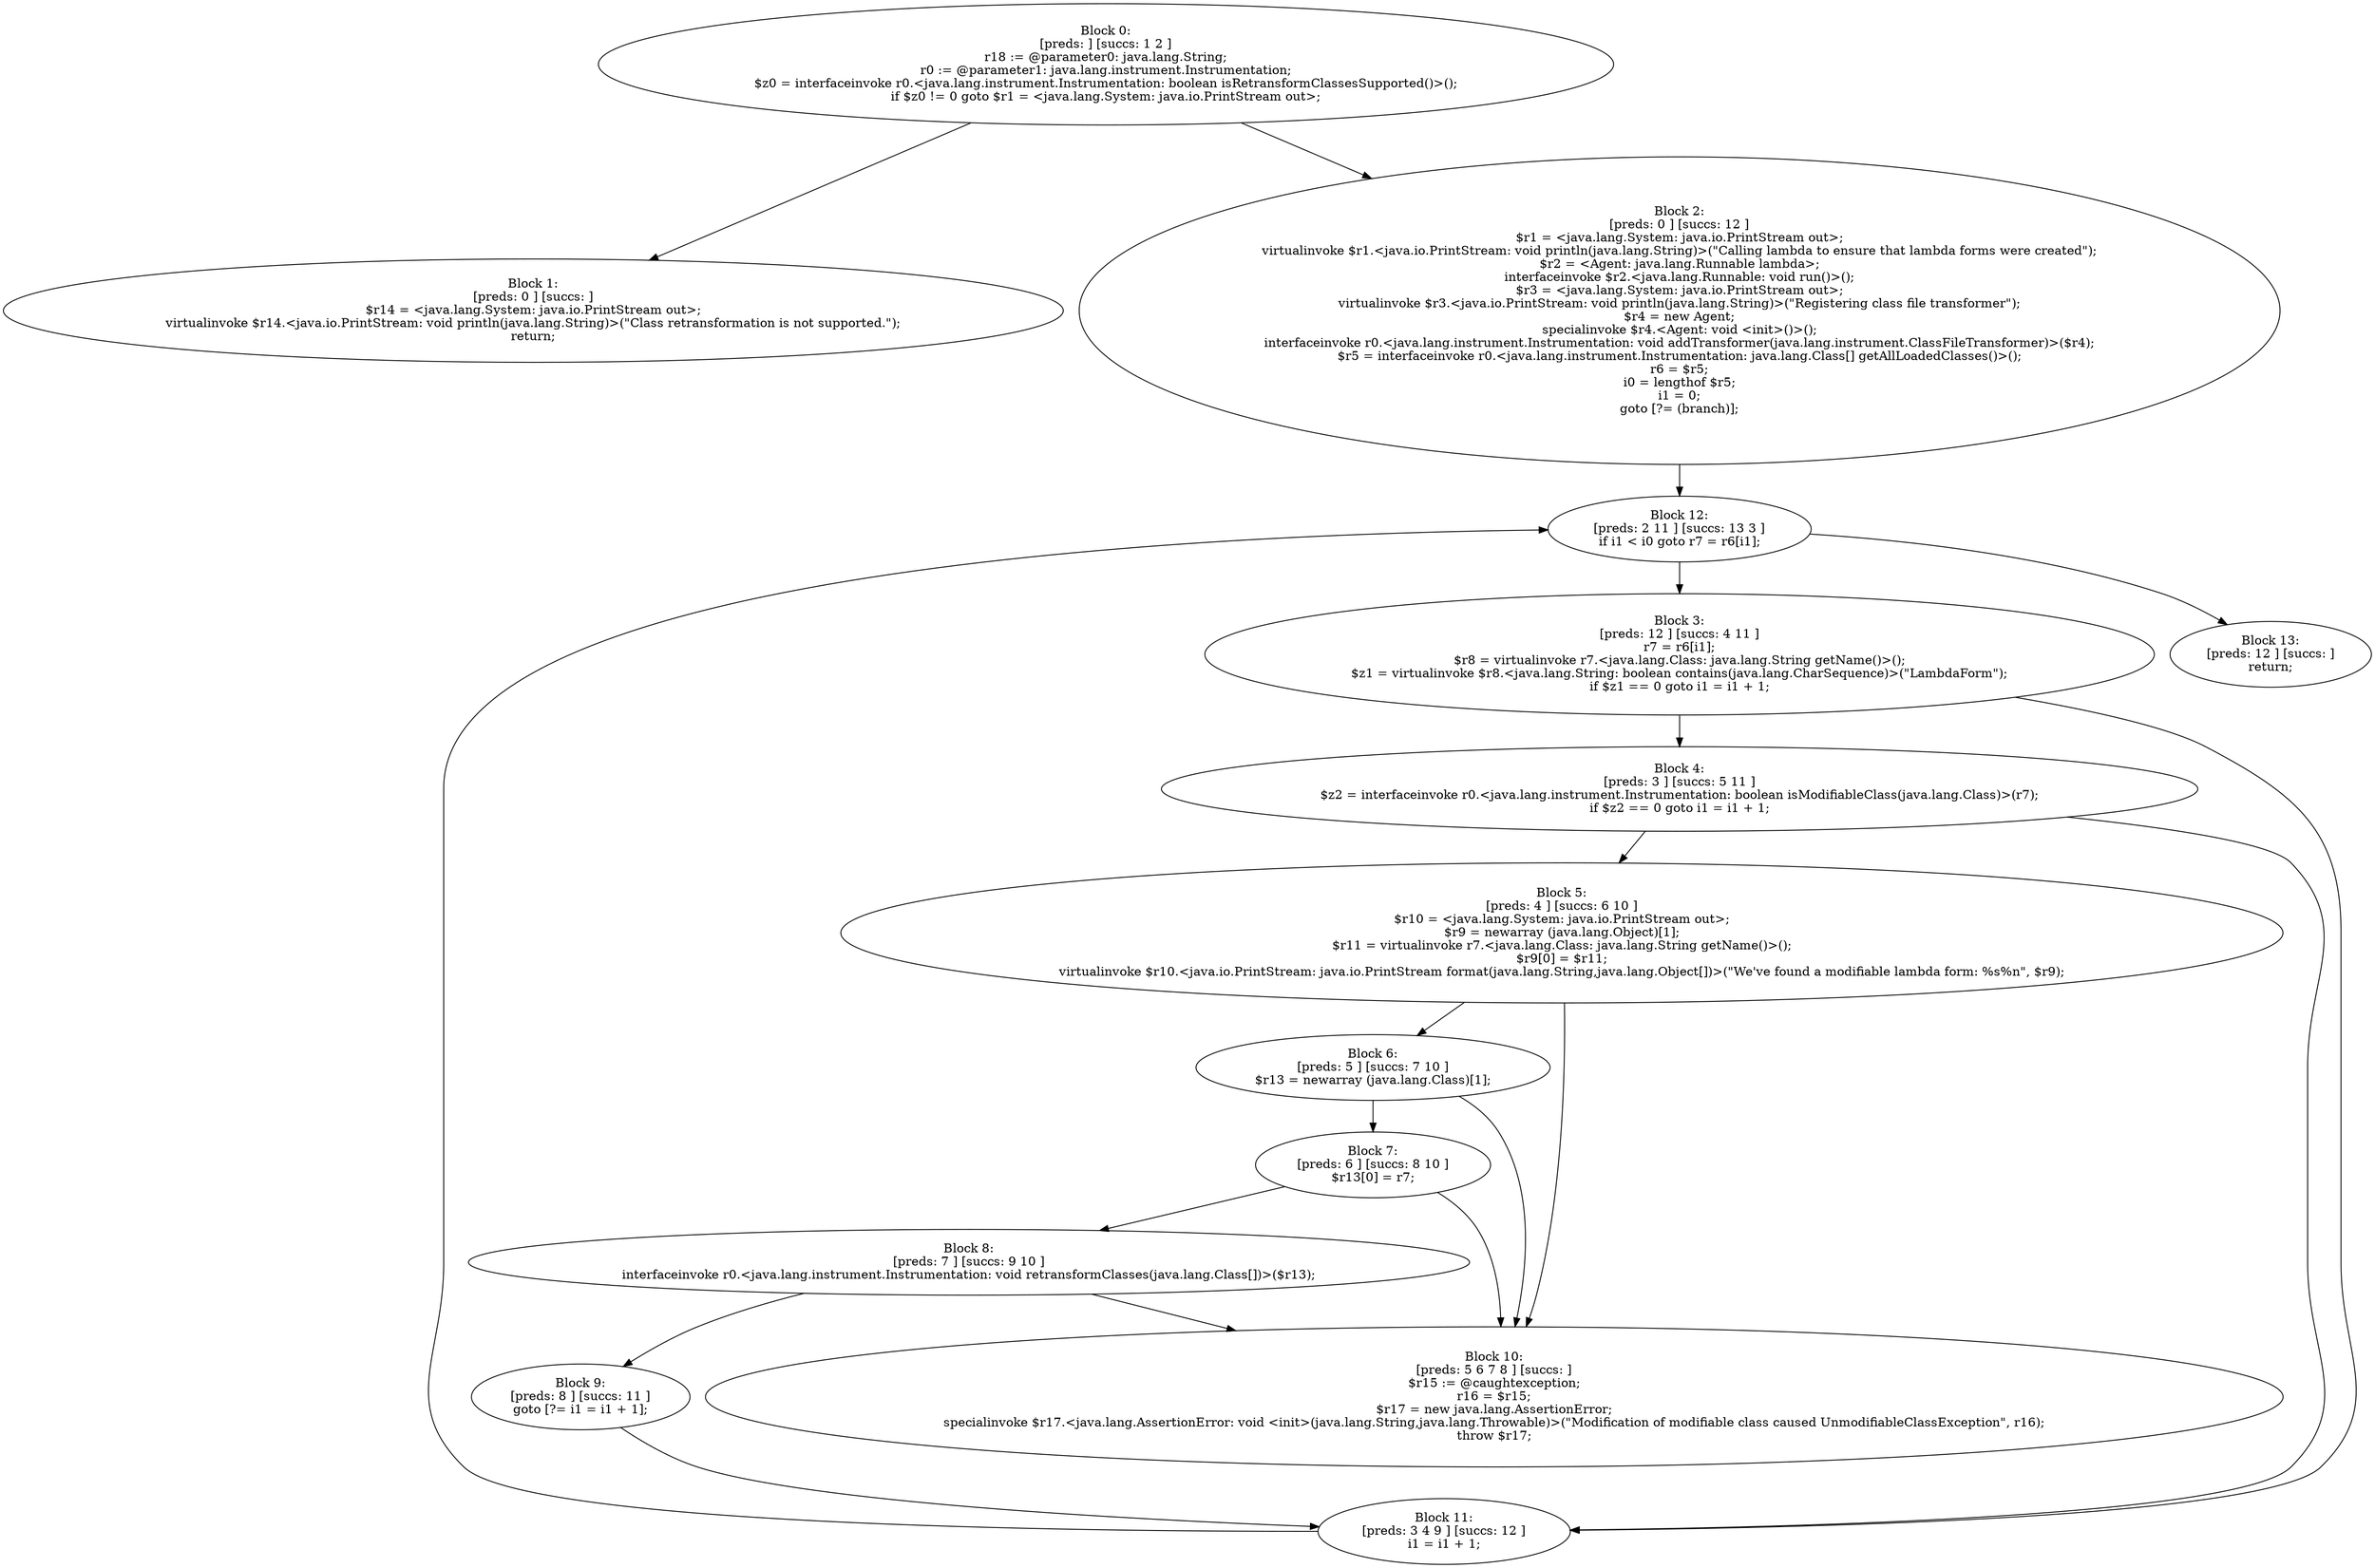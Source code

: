 digraph "unitGraph" {
    "Block 0:
[preds: ] [succs: 1 2 ]
r18 := @parameter0: java.lang.String;
r0 := @parameter1: java.lang.instrument.Instrumentation;
$z0 = interfaceinvoke r0.<java.lang.instrument.Instrumentation: boolean isRetransformClassesSupported()>();
if $z0 != 0 goto $r1 = <java.lang.System: java.io.PrintStream out>;
"
    "Block 1:
[preds: 0 ] [succs: ]
$r14 = <java.lang.System: java.io.PrintStream out>;
virtualinvoke $r14.<java.io.PrintStream: void println(java.lang.String)>(\"Class retransformation is not supported.\");
return;
"
    "Block 2:
[preds: 0 ] [succs: 12 ]
$r1 = <java.lang.System: java.io.PrintStream out>;
virtualinvoke $r1.<java.io.PrintStream: void println(java.lang.String)>(\"Calling lambda to ensure that lambda forms were created\");
$r2 = <Agent: java.lang.Runnable lambda>;
interfaceinvoke $r2.<java.lang.Runnable: void run()>();
$r3 = <java.lang.System: java.io.PrintStream out>;
virtualinvoke $r3.<java.io.PrintStream: void println(java.lang.String)>(\"Registering class file transformer\");
$r4 = new Agent;
specialinvoke $r4.<Agent: void <init>()>();
interfaceinvoke r0.<java.lang.instrument.Instrumentation: void addTransformer(java.lang.instrument.ClassFileTransformer)>($r4);
$r5 = interfaceinvoke r0.<java.lang.instrument.Instrumentation: java.lang.Class[] getAllLoadedClasses()>();
r6 = $r5;
i0 = lengthof $r5;
i1 = 0;
goto [?= (branch)];
"
    "Block 3:
[preds: 12 ] [succs: 4 11 ]
r7 = r6[i1];
$r8 = virtualinvoke r7.<java.lang.Class: java.lang.String getName()>();
$z1 = virtualinvoke $r8.<java.lang.String: boolean contains(java.lang.CharSequence)>(\"LambdaForm\");
if $z1 == 0 goto i1 = i1 + 1;
"
    "Block 4:
[preds: 3 ] [succs: 5 11 ]
$z2 = interfaceinvoke r0.<java.lang.instrument.Instrumentation: boolean isModifiableClass(java.lang.Class)>(r7);
if $z2 == 0 goto i1 = i1 + 1;
"
    "Block 5:
[preds: 4 ] [succs: 6 10 ]
$r10 = <java.lang.System: java.io.PrintStream out>;
$r9 = newarray (java.lang.Object)[1];
$r11 = virtualinvoke r7.<java.lang.Class: java.lang.String getName()>();
$r9[0] = $r11;
virtualinvoke $r10.<java.io.PrintStream: java.io.PrintStream format(java.lang.String,java.lang.Object[])>(\"We\'ve found a modifiable lambda form: %s%n\", $r9);
"
    "Block 6:
[preds: 5 ] [succs: 7 10 ]
$r13 = newarray (java.lang.Class)[1];
"
    "Block 7:
[preds: 6 ] [succs: 8 10 ]
$r13[0] = r7;
"
    "Block 8:
[preds: 7 ] [succs: 9 10 ]
interfaceinvoke r0.<java.lang.instrument.Instrumentation: void retransformClasses(java.lang.Class[])>($r13);
"
    "Block 9:
[preds: 8 ] [succs: 11 ]
goto [?= i1 = i1 + 1];
"
    "Block 10:
[preds: 5 6 7 8 ] [succs: ]
$r15 := @caughtexception;
r16 = $r15;
$r17 = new java.lang.AssertionError;
specialinvoke $r17.<java.lang.AssertionError: void <init>(java.lang.String,java.lang.Throwable)>(\"Modification of modifiable class caused UnmodifiableClassException\", r16);
throw $r17;
"
    "Block 11:
[preds: 3 4 9 ] [succs: 12 ]
i1 = i1 + 1;
"
    "Block 12:
[preds: 2 11 ] [succs: 13 3 ]
if i1 < i0 goto r7 = r6[i1];
"
    "Block 13:
[preds: 12 ] [succs: ]
return;
"
    "Block 0:
[preds: ] [succs: 1 2 ]
r18 := @parameter0: java.lang.String;
r0 := @parameter1: java.lang.instrument.Instrumentation;
$z0 = interfaceinvoke r0.<java.lang.instrument.Instrumentation: boolean isRetransformClassesSupported()>();
if $z0 != 0 goto $r1 = <java.lang.System: java.io.PrintStream out>;
"->"Block 1:
[preds: 0 ] [succs: ]
$r14 = <java.lang.System: java.io.PrintStream out>;
virtualinvoke $r14.<java.io.PrintStream: void println(java.lang.String)>(\"Class retransformation is not supported.\");
return;
";
    "Block 0:
[preds: ] [succs: 1 2 ]
r18 := @parameter0: java.lang.String;
r0 := @parameter1: java.lang.instrument.Instrumentation;
$z0 = interfaceinvoke r0.<java.lang.instrument.Instrumentation: boolean isRetransformClassesSupported()>();
if $z0 != 0 goto $r1 = <java.lang.System: java.io.PrintStream out>;
"->"Block 2:
[preds: 0 ] [succs: 12 ]
$r1 = <java.lang.System: java.io.PrintStream out>;
virtualinvoke $r1.<java.io.PrintStream: void println(java.lang.String)>(\"Calling lambda to ensure that lambda forms were created\");
$r2 = <Agent: java.lang.Runnable lambda>;
interfaceinvoke $r2.<java.lang.Runnable: void run()>();
$r3 = <java.lang.System: java.io.PrintStream out>;
virtualinvoke $r3.<java.io.PrintStream: void println(java.lang.String)>(\"Registering class file transformer\");
$r4 = new Agent;
specialinvoke $r4.<Agent: void <init>()>();
interfaceinvoke r0.<java.lang.instrument.Instrumentation: void addTransformer(java.lang.instrument.ClassFileTransformer)>($r4);
$r5 = interfaceinvoke r0.<java.lang.instrument.Instrumentation: java.lang.Class[] getAllLoadedClasses()>();
r6 = $r5;
i0 = lengthof $r5;
i1 = 0;
goto [?= (branch)];
";
    "Block 2:
[preds: 0 ] [succs: 12 ]
$r1 = <java.lang.System: java.io.PrintStream out>;
virtualinvoke $r1.<java.io.PrintStream: void println(java.lang.String)>(\"Calling lambda to ensure that lambda forms were created\");
$r2 = <Agent: java.lang.Runnable lambda>;
interfaceinvoke $r2.<java.lang.Runnable: void run()>();
$r3 = <java.lang.System: java.io.PrintStream out>;
virtualinvoke $r3.<java.io.PrintStream: void println(java.lang.String)>(\"Registering class file transformer\");
$r4 = new Agent;
specialinvoke $r4.<Agent: void <init>()>();
interfaceinvoke r0.<java.lang.instrument.Instrumentation: void addTransformer(java.lang.instrument.ClassFileTransformer)>($r4);
$r5 = interfaceinvoke r0.<java.lang.instrument.Instrumentation: java.lang.Class[] getAllLoadedClasses()>();
r6 = $r5;
i0 = lengthof $r5;
i1 = 0;
goto [?= (branch)];
"->"Block 12:
[preds: 2 11 ] [succs: 13 3 ]
if i1 < i0 goto r7 = r6[i1];
";
    "Block 3:
[preds: 12 ] [succs: 4 11 ]
r7 = r6[i1];
$r8 = virtualinvoke r7.<java.lang.Class: java.lang.String getName()>();
$z1 = virtualinvoke $r8.<java.lang.String: boolean contains(java.lang.CharSequence)>(\"LambdaForm\");
if $z1 == 0 goto i1 = i1 + 1;
"->"Block 4:
[preds: 3 ] [succs: 5 11 ]
$z2 = interfaceinvoke r0.<java.lang.instrument.Instrumentation: boolean isModifiableClass(java.lang.Class)>(r7);
if $z2 == 0 goto i1 = i1 + 1;
";
    "Block 3:
[preds: 12 ] [succs: 4 11 ]
r7 = r6[i1];
$r8 = virtualinvoke r7.<java.lang.Class: java.lang.String getName()>();
$z1 = virtualinvoke $r8.<java.lang.String: boolean contains(java.lang.CharSequence)>(\"LambdaForm\");
if $z1 == 0 goto i1 = i1 + 1;
"->"Block 11:
[preds: 3 4 9 ] [succs: 12 ]
i1 = i1 + 1;
";
    "Block 4:
[preds: 3 ] [succs: 5 11 ]
$z2 = interfaceinvoke r0.<java.lang.instrument.Instrumentation: boolean isModifiableClass(java.lang.Class)>(r7);
if $z2 == 0 goto i1 = i1 + 1;
"->"Block 5:
[preds: 4 ] [succs: 6 10 ]
$r10 = <java.lang.System: java.io.PrintStream out>;
$r9 = newarray (java.lang.Object)[1];
$r11 = virtualinvoke r7.<java.lang.Class: java.lang.String getName()>();
$r9[0] = $r11;
virtualinvoke $r10.<java.io.PrintStream: java.io.PrintStream format(java.lang.String,java.lang.Object[])>(\"We\'ve found a modifiable lambda form: %s%n\", $r9);
";
    "Block 4:
[preds: 3 ] [succs: 5 11 ]
$z2 = interfaceinvoke r0.<java.lang.instrument.Instrumentation: boolean isModifiableClass(java.lang.Class)>(r7);
if $z2 == 0 goto i1 = i1 + 1;
"->"Block 11:
[preds: 3 4 9 ] [succs: 12 ]
i1 = i1 + 1;
";
    "Block 5:
[preds: 4 ] [succs: 6 10 ]
$r10 = <java.lang.System: java.io.PrintStream out>;
$r9 = newarray (java.lang.Object)[1];
$r11 = virtualinvoke r7.<java.lang.Class: java.lang.String getName()>();
$r9[0] = $r11;
virtualinvoke $r10.<java.io.PrintStream: java.io.PrintStream format(java.lang.String,java.lang.Object[])>(\"We\'ve found a modifiable lambda form: %s%n\", $r9);
"->"Block 6:
[preds: 5 ] [succs: 7 10 ]
$r13 = newarray (java.lang.Class)[1];
";
    "Block 5:
[preds: 4 ] [succs: 6 10 ]
$r10 = <java.lang.System: java.io.PrintStream out>;
$r9 = newarray (java.lang.Object)[1];
$r11 = virtualinvoke r7.<java.lang.Class: java.lang.String getName()>();
$r9[0] = $r11;
virtualinvoke $r10.<java.io.PrintStream: java.io.PrintStream format(java.lang.String,java.lang.Object[])>(\"We\'ve found a modifiable lambda form: %s%n\", $r9);
"->"Block 10:
[preds: 5 6 7 8 ] [succs: ]
$r15 := @caughtexception;
r16 = $r15;
$r17 = new java.lang.AssertionError;
specialinvoke $r17.<java.lang.AssertionError: void <init>(java.lang.String,java.lang.Throwable)>(\"Modification of modifiable class caused UnmodifiableClassException\", r16);
throw $r17;
";
    "Block 6:
[preds: 5 ] [succs: 7 10 ]
$r13 = newarray (java.lang.Class)[1];
"->"Block 7:
[preds: 6 ] [succs: 8 10 ]
$r13[0] = r7;
";
    "Block 6:
[preds: 5 ] [succs: 7 10 ]
$r13 = newarray (java.lang.Class)[1];
"->"Block 10:
[preds: 5 6 7 8 ] [succs: ]
$r15 := @caughtexception;
r16 = $r15;
$r17 = new java.lang.AssertionError;
specialinvoke $r17.<java.lang.AssertionError: void <init>(java.lang.String,java.lang.Throwable)>(\"Modification of modifiable class caused UnmodifiableClassException\", r16);
throw $r17;
";
    "Block 7:
[preds: 6 ] [succs: 8 10 ]
$r13[0] = r7;
"->"Block 8:
[preds: 7 ] [succs: 9 10 ]
interfaceinvoke r0.<java.lang.instrument.Instrumentation: void retransformClasses(java.lang.Class[])>($r13);
";
    "Block 7:
[preds: 6 ] [succs: 8 10 ]
$r13[0] = r7;
"->"Block 10:
[preds: 5 6 7 8 ] [succs: ]
$r15 := @caughtexception;
r16 = $r15;
$r17 = new java.lang.AssertionError;
specialinvoke $r17.<java.lang.AssertionError: void <init>(java.lang.String,java.lang.Throwable)>(\"Modification of modifiable class caused UnmodifiableClassException\", r16);
throw $r17;
";
    "Block 8:
[preds: 7 ] [succs: 9 10 ]
interfaceinvoke r0.<java.lang.instrument.Instrumentation: void retransformClasses(java.lang.Class[])>($r13);
"->"Block 9:
[preds: 8 ] [succs: 11 ]
goto [?= i1 = i1 + 1];
";
    "Block 8:
[preds: 7 ] [succs: 9 10 ]
interfaceinvoke r0.<java.lang.instrument.Instrumentation: void retransformClasses(java.lang.Class[])>($r13);
"->"Block 10:
[preds: 5 6 7 8 ] [succs: ]
$r15 := @caughtexception;
r16 = $r15;
$r17 = new java.lang.AssertionError;
specialinvoke $r17.<java.lang.AssertionError: void <init>(java.lang.String,java.lang.Throwable)>(\"Modification of modifiable class caused UnmodifiableClassException\", r16);
throw $r17;
";
    "Block 9:
[preds: 8 ] [succs: 11 ]
goto [?= i1 = i1 + 1];
"->"Block 11:
[preds: 3 4 9 ] [succs: 12 ]
i1 = i1 + 1;
";
    "Block 11:
[preds: 3 4 9 ] [succs: 12 ]
i1 = i1 + 1;
"->"Block 12:
[preds: 2 11 ] [succs: 13 3 ]
if i1 < i0 goto r7 = r6[i1];
";
    "Block 12:
[preds: 2 11 ] [succs: 13 3 ]
if i1 < i0 goto r7 = r6[i1];
"->"Block 13:
[preds: 12 ] [succs: ]
return;
";
    "Block 12:
[preds: 2 11 ] [succs: 13 3 ]
if i1 < i0 goto r7 = r6[i1];
"->"Block 3:
[preds: 12 ] [succs: 4 11 ]
r7 = r6[i1];
$r8 = virtualinvoke r7.<java.lang.Class: java.lang.String getName()>();
$z1 = virtualinvoke $r8.<java.lang.String: boolean contains(java.lang.CharSequence)>(\"LambdaForm\");
if $z1 == 0 goto i1 = i1 + 1;
";
}
